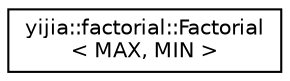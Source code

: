 digraph "Graphical Class Hierarchy"
{
 // LATEX_PDF_SIZE
  edge [fontname="Helvetica",fontsize="10",labelfontname="Helvetica",labelfontsize="10"];
  node [fontname="Helvetica",fontsize="10",shape=record];
  rankdir="LR";
  Node0 [label="yijia::factorial::Factorial\l\< MAX, MIN \>",height=0.2,width=0.4,color="black", fillcolor="white", style="filled",URL="$classyijia_1_1factorial_1_1_factorial.html",tooltip="class template Factorail:"];
}
